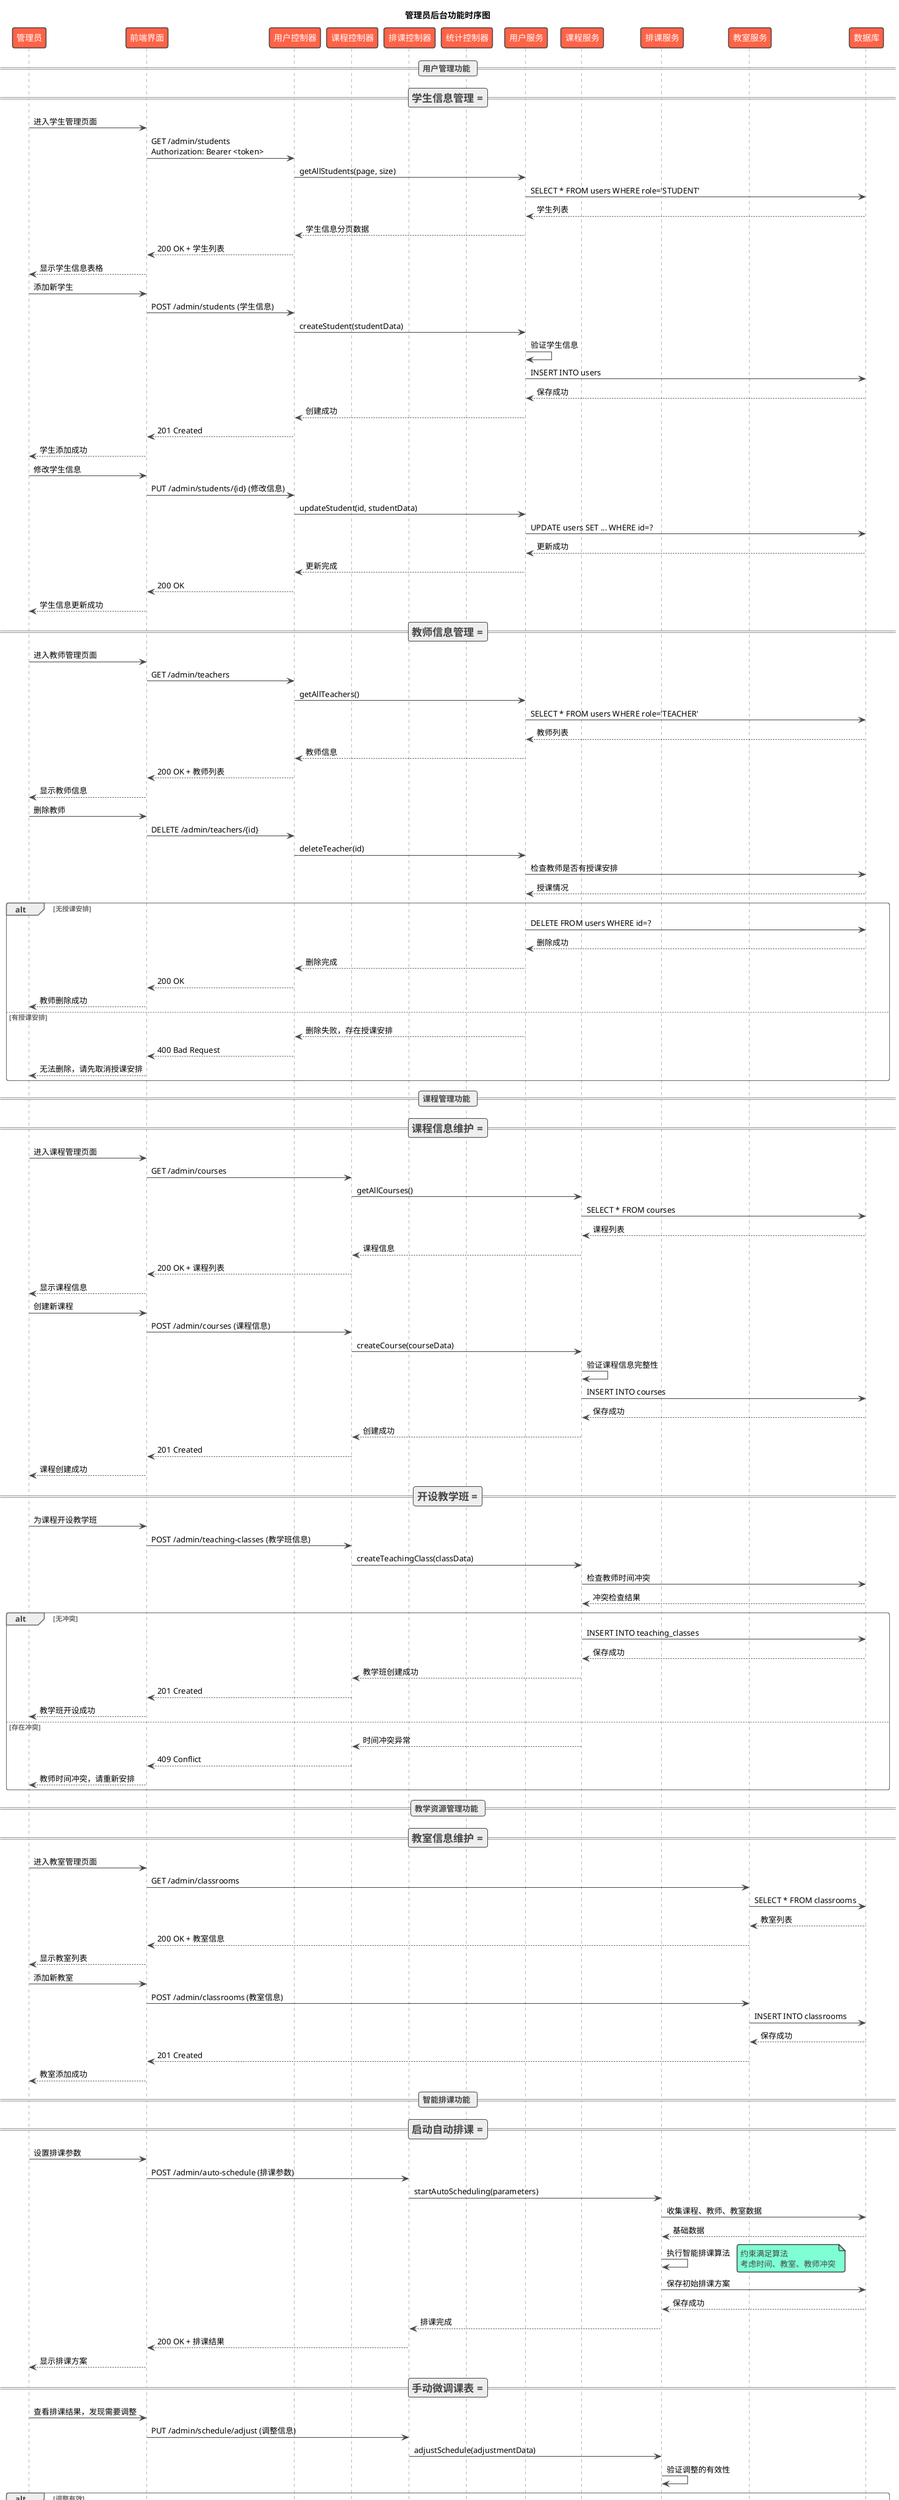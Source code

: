@startuml 管理员后台时序图

!theme vibrant

title 管理员后台功能时序图

participant "管理员" as Admin
participant "前端界面" as Frontend
participant "用户控制器" as UserController
participant "课程控制器" as CourseController
participant "排课控制器" as ScheduleController
participant "统计控制器" as StatsController
participant "用户服务" as UserService
participant "课程服务" as CourseService
participant "排课服务" as ScheduleService
participant "教室服务" as ClassroomService
participant "数据库" as Database

== 用户管理功能 ==

=== 学生信息管理 ===
Admin -> Frontend: 进入学生管理页面
Frontend -> UserController: GET /admin/students\nAuthorization: Bearer <token>
UserController -> UserService: getAllStudents(page, size)
UserService -> Database: SELECT * FROM users WHERE role='STUDENT'
Database --> UserService: 学生列表
UserService --> UserController: 学生信息分页数据
UserController --> Frontend: 200 OK + 学生列表
Frontend --> Admin: 显示学生信息表格

Admin -> Frontend: 添加新学生
Frontend -> UserController: POST /admin/students (学生信息)
UserController -> UserService: createStudent(studentData)
UserService -> UserService: 验证学生信息
UserService -> Database: INSERT INTO users
Database --> UserService: 保存成功
UserService --> UserController: 创建成功
UserController --> Frontend: 201 Created
Frontend --> Admin: 学生添加成功

Admin -> Frontend: 修改学生信息
Frontend -> UserController: PUT /admin/students/{id} (修改信息)
UserController -> UserService: updateStudent(id, studentData)
UserService -> Database: UPDATE users SET ... WHERE id=?
Database --> UserService: 更新成功
UserService --> UserController: 更新完成
UserController --> Frontend: 200 OK
Frontend --> Admin: 学生信息更新成功

=== 教师信息管理 ===
Admin -> Frontend: 进入教师管理页面
Frontend -> UserController: GET /admin/teachers
UserController -> UserService: getAllTeachers()
UserService -> Database: SELECT * FROM users WHERE role='TEACHER'
Database --> UserService: 教师列表
UserService --> UserController: 教师信息
UserController --> Frontend: 200 OK + 教师列表
Frontend --> Admin: 显示教师信息

Admin -> Frontend: 删除教师
Frontend -> UserController: DELETE /admin/teachers/{id}
UserController -> UserService: deleteTeacher(id)
UserService -> Database: 检查教师是否有授课安排
Database --> UserService: 授课情况
alt 无授课安排
    UserService -> Database: DELETE FROM users WHERE id=?
    Database --> UserService: 删除成功
    UserService --> UserController: 删除完成
    UserController --> Frontend: 200 OK
    Frontend --> Admin: 教师删除成功
else 有授课安排
    UserService --> UserController: 删除失败，存在授课安排
    UserController --> Frontend: 400 Bad Request
    Frontend --> Admin: 无法删除，请先取消授课安排
end

== 课程管理功能 ==

=== 课程信息维护 ===
Admin -> Frontend: 进入课程管理页面
Frontend -> CourseController: GET /admin/courses
CourseController -> CourseService: getAllCourses()
CourseService -> Database: SELECT * FROM courses
Database --> CourseService: 课程列表
CourseService --> CourseController: 课程信息
CourseController --> Frontend: 200 OK + 课程列表
Frontend --> Admin: 显示课程信息

Admin -> Frontend: 创建新课程
Frontend -> CourseController: POST /admin/courses (课程信息)
CourseController -> CourseService: createCourse(courseData)
CourseService -> CourseService: 验证课程信息完整性
CourseService -> Database: INSERT INTO courses
Database --> CourseService: 保存成功
CourseService --> CourseController: 创建成功
CourseController --> Frontend: 201 Created
Frontend --> Admin: 课程创建成功

=== 开设教学班 ===
Admin -> Frontend: 为课程开设教学班
Frontend -> CourseController: POST /admin/teaching-classes (教学班信息)
CourseController -> CourseService: createTeachingClass(classData)
CourseService -> Database: 检查教师时间冲突
Database --> CourseService: 冲突检查结果
alt 无冲突
    CourseService -> Database: INSERT INTO teaching_classes
    Database --> CourseService: 保存成功
    CourseService --> CourseController: 教学班创建成功
    CourseController --> Frontend: 201 Created
    Frontend --> Admin: 教学班开设成功
else 存在冲突
    CourseService --> CourseController: 时间冲突异常
    CourseController --> Frontend: 409 Conflict
    Frontend --> Admin: 教师时间冲突，请重新安排
end

== 教学资源管理功能 ==

=== 教室信息维护 ===
Admin -> Frontend: 进入教室管理页面
Frontend -> ClassroomService: GET /admin/classrooms
ClassroomService -> Database: SELECT * FROM classrooms
Database --> ClassroomService: 教室列表
ClassroomService --> Frontend: 200 OK + 教室信息
Frontend --> Admin: 显示教室列表

Admin -> Frontend: 添加新教室
Frontend -> ClassroomService: POST /admin/classrooms (教室信息)
ClassroomService -> Database: INSERT INTO classrooms
Database --> ClassroomService: 保存成功
ClassroomService --> Frontend: 201 Created
Frontend --> Admin: 教室添加成功

== 智能排课功能 ==

=== 启动自动排课 ===
Admin -> Frontend: 设置排课参数
Frontend -> ScheduleController: POST /admin/auto-schedule (排课参数)
ScheduleController -> ScheduleService: startAutoScheduling(parameters)
ScheduleService -> Database: 收集课程、教师、教室数据
Database --> ScheduleService: 基础数据
ScheduleService -> ScheduleService: 执行智能排课算法
note right: 约束满足算法\n考虑时间、教室、教师冲突
ScheduleService -> Database: 保存初始排课方案
Database --> ScheduleService: 保存成功
ScheduleService --> ScheduleController: 排课完成
ScheduleController --> Frontend: 200 OK + 排课结果
Frontend --> Admin: 显示排课方案

=== 手动微调课表 ===
Admin -> Frontend: 查看排课结果，发现需要调整
Frontend -> ScheduleController: PUT /admin/schedule/adjust (调整信息)
ScheduleController -> ScheduleService: adjustSchedule(adjustmentData)
ScheduleService -> ScheduleService: 验证调整的有效性
alt 调整有效
    ScheduleService -> Database: UPDATE schedules SET ...
    Database --> ScheduleService: 更新成功
    ScheduleService --> ScheduleController: 调整完成
    ScheduleController --> Frontend: 200 OK
    Frontend --> Admin: 课表调整成功
else 调整冲突
    ScheduleService --> ScheduleController: 调整冲突异常
    ScheduleController --> Frontend: 409 Conflict
    Frontend --> Admin: 调整导致冲突，请重新安排
end

=== 发布最终课表 ===
Admin -> Frontend: 确认课表并发布
Frontend -> ScheduleController: POST /admin/schedule/publish
ScheduleController -> ScheduleService: publishSchedule()
ScheduleService -> ScheduleService: 最终检查课表
ScheduleService -> Database: 更新课表状态为已发布
Database --> ScheduleService: 状态更新成功
ScheduleService -> ScheduleService: 发送通知给教师和学生
ScheduleService --> ScheduleController: 发布成功
ScheduleController --> Frontend: 200 OK
Frontend --> Admin: 课表发布成功

== 数据看板功能 ==

=== 系统概览统计 ===
Admin -> Frontend: 进入数据看板
Frontend -> StatsController: GET /admin/dashboard/stats
StatsController -> Database: 统计用户数量
Database --> StatsController: 用户统计数据
StatsController -> Database: 统计课程数量
Database --> StatsController: 课程统计数据
StatsController -> Database: 统计教室利用率
Database --> StatsController: 利用率数据
StatsController -> Database: 统计选课情况
Database --> StatsController: 选课统计数据
StatsController -> StatsController: 汇总统计数据
StatsController --> Frontend: 200 OK + 统计数据
Frontend --> Admin: 显示数据看板

Admin -> Frontend: 导出统计报告
Frontend -> StatsController: GET /admin/dashboard/export
StatsController -> StatsController: 生成Excel报告
StatsController --> Frontend: 200 OK + 文件下载链接
Frontend --> Admin: 下载统计报告

@enduml 
